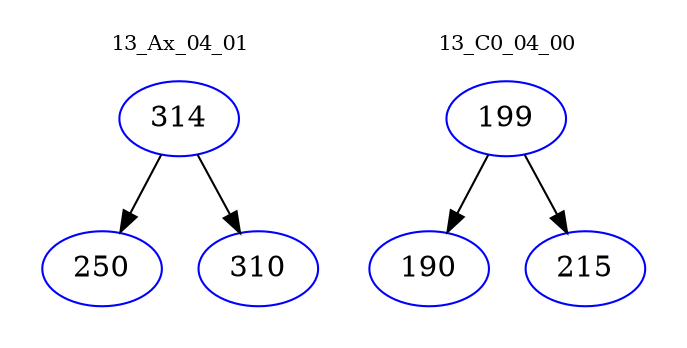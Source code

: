 digraph{
subgraph cluster_0 {
color = white
label = "13_Ax_04_01";
fontsize=10;
T0_314 [label="314", color="blue"]
T0_314 -> T0_250 [color="black"]
T0_250 [label="250", color="blue"]
T0_314 -> T0_310 [color="black"]
T0_310 [label="310", color="blue"]
}
subgraph cluster_1 {
color = white
label = "13_C0_04_00";
fontsize=10;
T1_199 [label="199", color="blue"]
T1_199 -> T1_190 [color="black"]
T1_190 [label="190", color="blue"]
T1_199 -> T1_215 [color="black"]
T1_215 [label="215", color="blue"]
}
}
